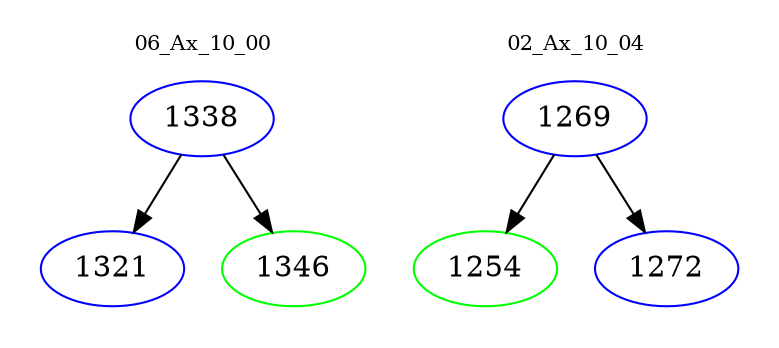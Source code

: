 digraph{
subgraph cluster_0 {
color = white
label = "06_Ax_10_00";
fontsize=10;
T0_1338 [label="1338", color="blue"]
T0_1338 -> T0_1321 [color="black"]
T0_1321 [label="1321", color="blue"]
T0_1338 -> T0_1346 [color="black"]
T0_1346 [label="1346", color="green"]
}
subgraph cluster_1 {
color = white
label = "02_Ax_10_04";
fontsize=10;
T1_1269 [label="1269", color="blue"]
T1_1269 -> T1_1254 [color="black"]
T1_1254 [label="1254", color="green"]
T1_1269 -> T1_1272 [color="black"]
T1_1272 [label="1272", color="blue"]
}
}
